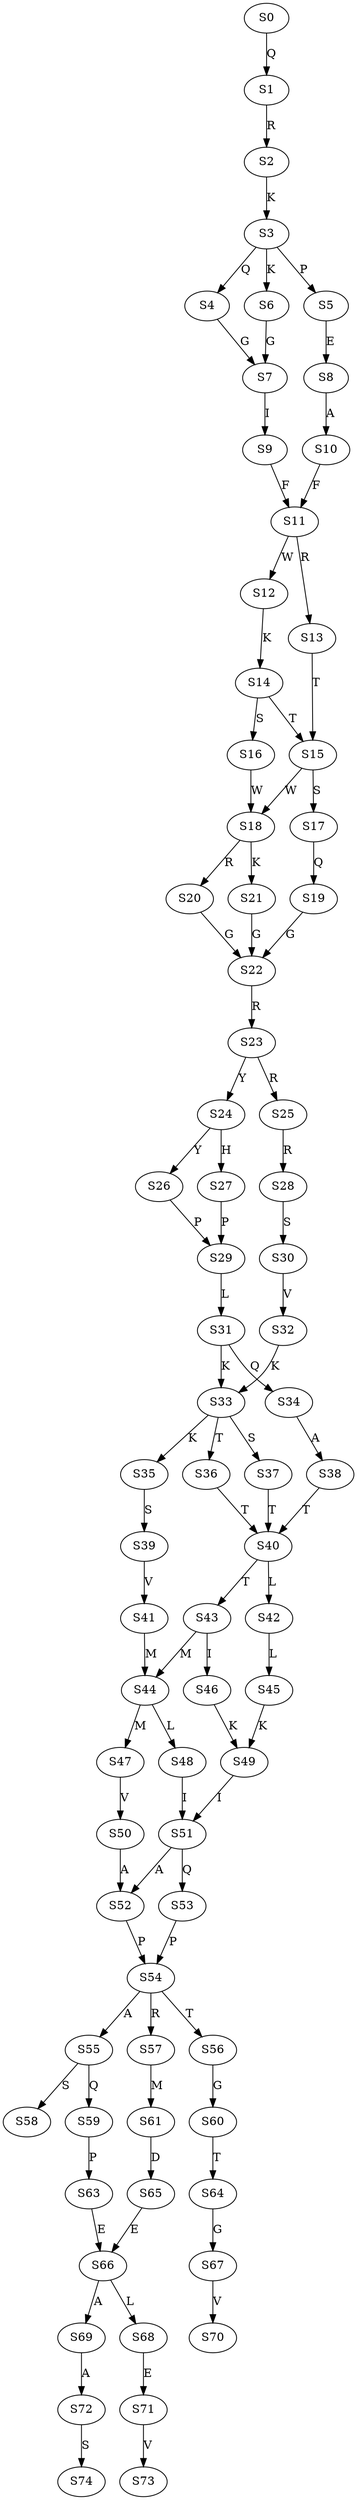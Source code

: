 strict digraph  {
	S0 -> S1 [ label = Q ];
	S1 -> S2 [ label = R ];
	S2 -> S3 [ label = K ];
	S3 -> S4 [ label = Q ];
	S3 -> S5 [ label = P ];
	S3 -> S6 [ label = K ];
	S4 -> S7 [ label = G ];
	S5 -> S8 [ label = E ];
	S6 -> S7 [ label = G ];
	S7 -> S9 [ label = I ];
	S8 -> S10 [ label = A ];
	S9 -> S11 [ label = F ];
	S10 -> S11 [ label = F ];
	S11 -> S12 [ label = W ];
	S11 -> S13 [ label = R ];
	S12 -> S14 [ label = K ];
	S13 -> S15 [ label = T ];
	S14 -> S16 [ label = S ];
	S14 -> S15 [ label = T ];
	S15 -> S17 [ label = S ];
	S15 -> S18 [ label = W ];
	S16 -> S18 [ label = W ];
	S17 -> S19 [ label = Q ];
	S18 -> S20 [ label = R ];
	S18 -> S21 [ label = K ];
	S19 -> S22 [ label = G ];
	S20 -> S22 [ label = G ];
	S21 -> S22 [ label = G ];
	S22 -> S23 [ label = R ];
	S23 -> S24 [ label = Y ];
	S23 -> S25 [ label = R ];
	S24 -> S26 [ label = Y ];
	S24 -> S27 [ label = H ];
	S25 -> S28 [ label = R ];
	S26 -> S29 [ label = P ];
	S27 -> S29 [ label = P ];
	S28 -> S30 [ label = S ];
	S29 -> S31 [ label = L ];
	S30 -> S32 [ label = V ];
	S31 -> S33 [ label = K ];
	S31 -> S34 [ label = Q ];
	S32 -> S33 [ label = K ];
	S33 -> S35 [ label = K ];
	S33 -> S36 [ label = T ];
	S33 -> S37 [ label = S ];
	S34 -> S38 [ label = A ];
	S35 -> S39 [ label = S ];
	S36 -> S40 [ label = T ];
	S37 -> S40 [ label = T ];
	S38 -> S40 [ label = T ];
	S39 -> S41 [ label = V ];
	S40 -> S42 [ label = L ];
	S40 -> S43 [ label = T ];
	S41 -> S44 [ label = M ];
	S42 -> S45 [ label = L ];
	S43 -> S46 [ label = I ];
	S43 -> S44 [ label = M ];
	S44 -> S47 [ label = M ];
	S44 -> S48 [ label = L ];
	S45 -> S49 [ label = K ];
	S46 -> S49 [ label = K ];
	S47 -> S50 [ label = V ];
	S48 -> S51 [ label = I ];
	S49 -> S51 [ label = I ];
	S50 -> S52 [ label = A ];
	S51 -> S52 [ label = A ];
	S51 -> S53 [ label = Q ];
	S52 -> S54 [ label = P ];
	S53 -> S54 [ label = P ];
	S54 -> S55 [ label = A ];
	S54 -> S56 [ label = T ];
	S54 -> S57 [ label = R ];
	S55 -> S58 [ label = S ];
	S55 -> S59 [ label = Q ];
	S56 -> S60 [ label = G ];
	S57 -> S61 [ label = M ];
	S59 -> S63 [ label = P ];
	S60 -> S64 [ label = T ];
	S61 -> S65 [ label = D ];
	S63 -> S66 [ label = E ];
	S64 -> S67 [ label = G ];
	S65 -> S66 [ label = E ];
	S66 -> S68 [ label = L ];
	S66 -> S69 [ label = A ];
	S67 -> S70 [ label = V ];
	S68 -> S71 [ label = E ];
	S69 -> S72 [ label = A ];
	S71 -> S73 [ label = V ];
	S72 -> S74 [ label = S ];
}
